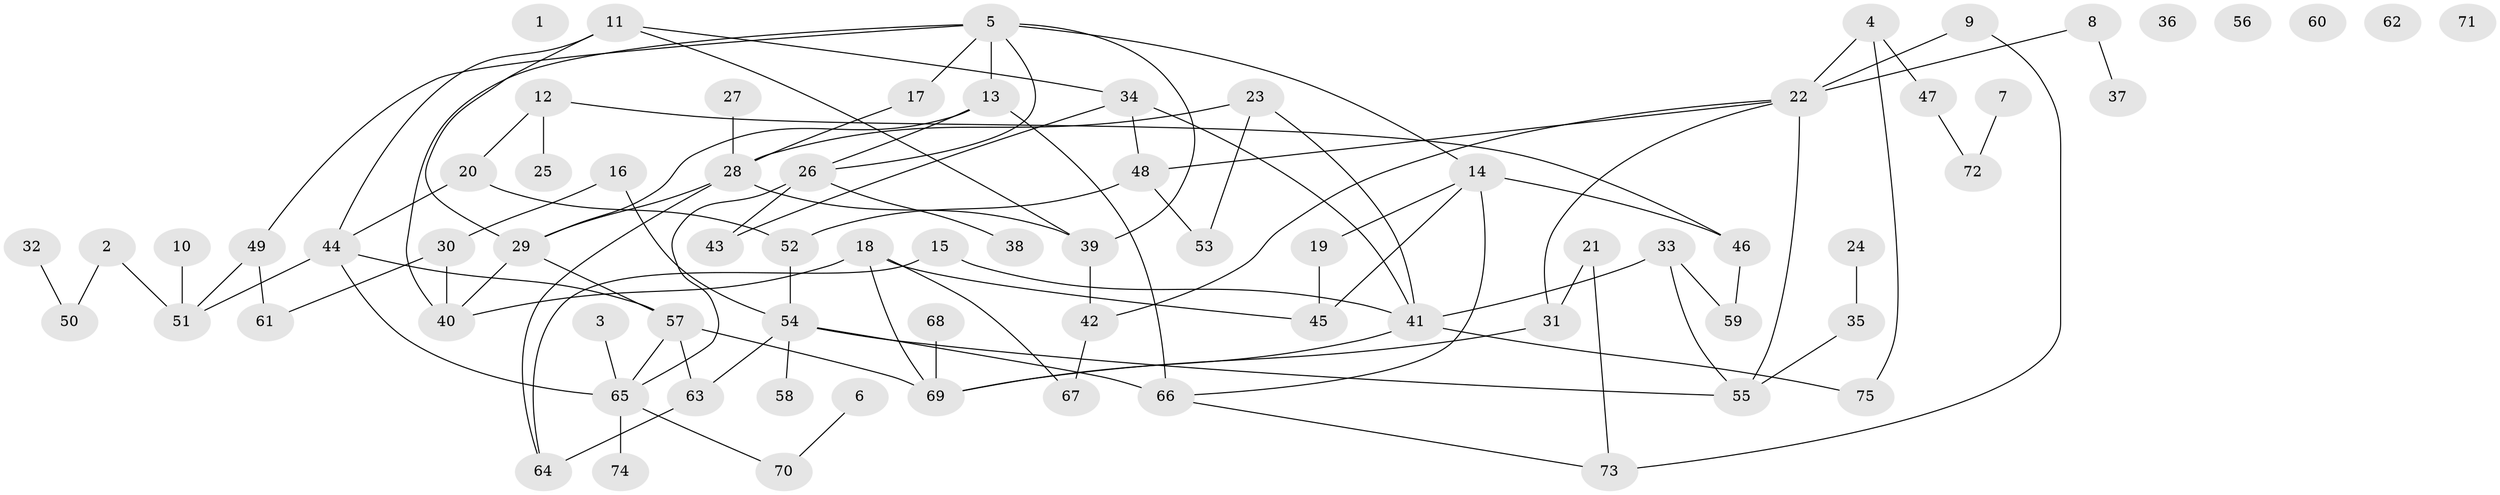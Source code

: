 // Generated by graph-tools (version 1.1) at 2025/12/03/09/25 04:12:59]
// undirected, 75 vertices, 102 edges
graph export_dot {
graph [start="1"]
  node [color=gray90,style=filled];
  1;
  2;
  3;
  4;
  5;
  6;
  7;
  8;
  9;
  10;
  11;
  12;
  13;
  14;
  15;
  16;
  17;
  18;
  19;
  20;
  21;
  22;
  23;
  24;
  25;
  26;
  27;
  28;
  29;
  30;
  31;
  32;
  33;
  34;
  35;
  36;
  37;
  38;
  39;
  40;
  41;
  42;
  43;
  44;
  45;
  46;
  47;
  48;
  49;
  50;
  51;
  52;
  53;
  54;
  55;
  56;
  57;
  58;
  59;
  60;
  61;
  62;
  63;
  64;
  65;
  66;
  67;
  68;
  69;
  70;
  71;
  72;
  73;
  74;
  75;
  2 -- 50;
  2 -- 51;
  3 -- 65;
  4 -- 22;
  4 -- 47;
  4 -- 75;
  5 -- 13;
  5 -- 14;
  5 -- 17;
  5 -- 26;
  5 -- 39;
  5 -- 40;
  5 -- 49;
  6 -- 70;
  7 -- 72;
  8 -- 22;
  8 -- 37;
  9 -- 22;
  9 -- 73;
  10 -- 51;
  11 -- 29;
  11 -- 34;
  11 -- 39;
  11 -- 44;
  12 -- 20;
  12 -- 25;
  12 -- 46;
  13 -- 26;
  13 -- 29;
  13 -- 66;
  14 -- 19;
  14 -- 45;
  14 -- 46;
  14 -- 66;
  15 -- 41;
  15 -- 64;
  16 -- 30;
  16 -- 54;
  17 -- 28;
  18 -- 40;
  18 -- 45;
  18 -- 67;
  18 -- 69;
  19 -- 45;
  20 -- 44;
  20 -- 52;
  21 -- 31;
  21 -- 73;
  22 -- 31;
  22 -- 42;
  22 -- 48;
  22 -- 55;
  23 -- 28;
  23 -- 41;
  23 -- 53;
  24 -- 35;
  26 -- 38;
  26 -- 43;
  26 -- 65;
  27 -- 28;
  28 -- 29;
  28 -- 39;
  28 -- 64;
  29 -- 40;
  29 -- 57;
  30 -- 40;
  30 -- 61;
  31 -- 69;
  32 -- 50;
  33 -- 41;
  33 -- 55;
  33 -- 59;
  34 -- 41;
  34 -- 43;
  34 -- 48;
  35 -- 55;
  39 -- 42;
  41 -- 69;
  41 -- 75;
  42 -- 67;
  44 -- 51;
  44 -- 57;
  44 -- 65;
  46 -- 59;
  47 -- 72;
  48 -- 52;
  48 -- 53;
  49 -- 51;
  49 -- 61;
  52 -- 54;
  54 -- 55;
  54 -- 58;
  54 -- 63;
  54 -- 66;
  57 -- 63;
  57 -- 65;
  57 -- 69;
  63 -- 64;
  65 -- 70;
  65 -- 74;
  66 -- 73;
  68 -- 69;
}
